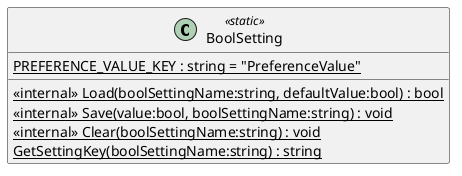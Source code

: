 @startuml
class BoolSetting <<static>> {
    <<internal>> {static} Load(boolSettingName:string, defaultValue:bool) : bool
    <<internal>> {static} Save(value:bool, boolSettingName:string) : void
    <<internal>> {static} Clear(boolSettingName:string) : void
    {static} GetSettingKey(boolSettingName:string) : string
    {static} PREFERENCE_VALUE_KEY : string = "PreferenceValue"
}
@enduml
